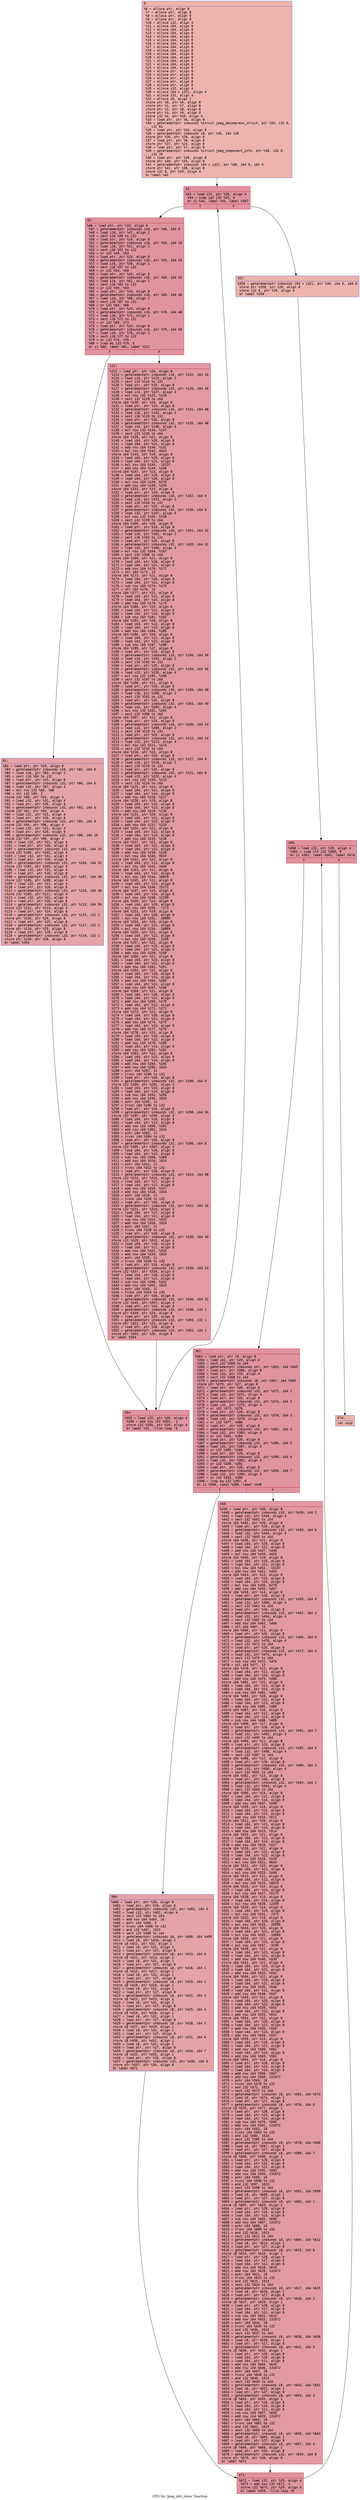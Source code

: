 digraph "CFG for 'jpeg_idct_islow' function" {
	label="CFG for 'jpeg_idct_islow' function";

	Node0x6000015b9e50 [shape=record,color="#3d50c3ff", style=filled, fillcolor="#d6524470" fontname="Courier",label="{5:\l|  %6 = alloca ptr, align 8\l  %7 = alloca ptr, align 8\l  %8 = alloca ptr, align 8\l  %9 = alloca ptr, align 8\l  %10 = alloca i32, align 4\l  %11 = alloca i64, align 8\l  %12 = alloca i64, align 8\l  %13 = alloca i64, align 8\l  %14 = alloca i64, align 8\l  %15 = alloca i64, align 8\l  %16 = alloca i64, align 8\l  %17 = alloca i64, align 8\l  %18 = alloca i64, align 8\l  %19 = alloca i64, align 8\l  %20 = alloca i64, align 8\l  %21 = alloca i64, align 8\l  %22 = alloca i64, align 8\l  %23 = alloca i64, align 8\l  %24 = alloca ptr, align 8\l  %25 = alloca ptr, align 8\l  %26 = alloca ptr, align 8\l  %27 = alloca ptr, align 8\l  %28 = alloca ptr, align 8\l  %29 = alloca i32, align 4\l  %30 = alloca [64 x i32], align 4\l  %31 = alloca i32, align 4\l  %32 = alloca i8, align 1\l  store ptr %0, ptr %6, align 8\l  store ptr %1, ptr %7, align 8\l  store ptr %2, ptr %8, align 8\l  store ptr %3, ptr %9, align 8\l  store i32 %4, ptr %10, align 4\l  %33 = load ptr, ptr %6, align 8\l  %34 = getelementptr inbounds %struct.jpeg_decompress_struct, ptr %33, i32 0,\l... i32 61\l  %35 = load ptr, ptr %34, align 8\l  %36 = getelementptr inbounds i8, ptr %35, i64 128\l  store ptr %36, ptr %28, align 8\l  %37 = load ptr, ptr %8, align 8\l  store ptr %37, ptr %24, align 8\l  %38 = load ptr, ptr %7, align 8\l  %39 = getelementptr inbounds %struct.jpeg_component_info, ptr %38, i32 0,\l... i32 20\l  %40 = load ptr, ptr %39, align 8\l  store ptr %40, ptr %25, align 8\l  %41 = getelementptr inbounds [64 x i32], ptr %30, i64 0, i64 0\l  store ptr %41, ptr %26, align 8\l  store i32 8, ptr %29, align 4\l  br label %42\l}"];
	Node0x6000015b9e50 -> Node0x6000015b9ef0[tooltip="5 -> 42\nProbability 100.00%" ];
	Node0x6000015b9ef0 [shape=record,color="#b70d28ff", style=filled, fillcolor="#b70d2870" fontname="Courier",label="{42:\l|  %43 = load i32, ptr %29, align 4\l  %44 = icmp sgt i32 %43, 0\l  br i1 %44, label %45, label %357\l|{<s0>T|<s1>F}}"];
	Node0x6000015b9ef0:s0 -> Node0x6000015b9f40[tooltip="42 -> 45\nProbability 96.88%" ];
	Node0x6000015b9ef0:s1 -> Node0x6000015ba080[tooltip="42 -> 357\nProbability 3.12%" ];
	Node0x6000015b9f40 [shape=record,color="#b70d28ff", style=filled, fillcolor="#b70d2870" fontname="Courier",label="{45:\l|  %46 = load ptr, ptr %24, align 8\l  %47 = getelementptr inbounds i16, ptr %46, i64 8\l  %48 = load i16, ptr %47, align 2\l  %49 = sext i16 %48 to i32\l  %50 = load ptr, ptr %24, align 8\l  %51 = getelementptr inbounds i16, ptr %50, i64 16\l  %52 = load i16, ptr %51, align 2\l  %53 = sext i16 %52 to i32\l  %54 = or i32 %49, %53\l  %55 = load ptr, ptr %24, align 8\l  %56 = getelementptr inbounds i16, ptr %55, i64 24\l  %57 = load i16, ptr %56, align 2\l  %58 = sext i16 %57 to i32\l  %59 = or i32 %54, %58\l  %60 = load ptr, ptr %24, align 8\l  %61 = getelementptr inbounds i16, ptr %60, i64 32\l  %62 = load i16, ptr %61, align 2\l  %63 = sext i16 %62 to i32\l  %64 = or i32 %59, %63\l  %65 = load ptr, ptr %24, align 8\l  %66 = getelementptr inbounds i16, ptr %65, i64 40\l  %67 = load i16, ptr %66, align 2\l  %68 = sext i16 %67 to i32\l  %69 = or i32 %64, %68\l  %70 = load ptr, ptr %24, align 8\l  %71 = getelementptr inbounds i16, ptr %70, i64 48\l  %72 = load i16, ptr %71, align 2\l  %73 = sext i16 %72 to i32\l  %74 = or i32 %69, %73\l  %75 = load ptr, ptr %24, align 8\l  %76 = getelementptr inbounds i16, ptr %75, i64 56\l  %77 = load i16, ptr %76, align 2\l  %78 = sext i16 %77 to i32\l  %79 = or i32 %74, %78\l  %80 = icmp eq i32 %79, 0\l  br i1 %80, label %81, label %121\l|{<s0>T|<s1>F}}"];
	Node0x6000015b9f40:s0 -> Node0x6000015b9f90[tooltip="45 -> 81\nProbability 37.50%" ];
	Node0x6000015b9f40:s1 -> Node0x6000015b9fe0[tooltip="45 -> 121\nProbability 62.50%" ];
	Node0x6000015b9f90 [shape=record,color="#3d50c3ff", style=filled, fillcolor="#c32e3170" fontname="Courier",label="{81:\l|  %82 = load ptr, ptr %24, align 8\l  %83 = getelementptr inbounds i16, ptr %82, i64 0\l  %84 = load i16, ptr %83, align 2\l  %85 = sext i16 %84 to i32\l  %86 = load ptr, ptr %25, align 8\l  %87 = getelementptr inbounds i32, ptr %86, i64 0\l  %88 = load i32, ptr %87, align 4\l  %89 = mul nsw i32 %85, %88\l  %90 = shl i32 %89, 2\l  store i32 %90, ptr %31, align 4\l  %91 = load i32, ptr %31, align 4\l  %92 = load ptr, ptr %26, align 8\l  %93 = getelementptr inbounds i32, ptr %92, i64 0\l  store i32 %91, ptr %93, align 4\l  %94 = load i32, ptr %31, align 4\l  %95 = load ptr, ptr %26, align 8\l  %96 = getelementptr inbounds i32, ptr %95, i64 8\l  store i32 %94, ptr %96, align 4\l  %97 = load i32, ptr %31, align 4\l  %98 = load ptr, ptr %26, align 8\l  %99 = getelementptr inbounds i32, ptr %98, i64 16\l  store i32 %97, ptr %99, align 4\l  %100 = load i32, ptr %31, align 4\l  %101 = load ptr, ptr %26, align 8\l  %102 = getelementptr inbounds i32, ptr %101, i64 24\l  store i32 %100, ptr %102, align 4\l  %103 = load i32, ptr %31, align 4\l  %104 = load ptr, ptr %26, align 8\l  %105 = getelementptr inbounds i32, ptr %104, i64 32\l  store i32 %103, ptr %105, align 4\l  %106 = load i32, ptr %31, align 4\l  %107 = load ptr, ptr %26, align 8\l  %108 = getelementptr inbounds i32, ptr %107, i64 40\l  store i32 %106, ptr %108, align 4\l  %109 = load i32, ptr %31, align 4\l  %110 = load ptr, ptr %26, align 8\l  %111 = getelementptr inbounds i32, ptr %110, i64 48\l  store i32 %109, ptr %111, align 4\l  %112 = load i32, ptr %31, align 4\l  %113 = load ptr, ptr %26, align 8\l  %114 = getelementptr inbounds i32, ptr %113, i64 56\l  store i32 %112, ptr %114, align 4\l  %115 = load ptr, ptr %24, align 8\l  %116 = getelementptr inbounds i16, ptr %115, i32 1\l  store ptr %116, ptr %24, align 8\l  %117 = load ptr, ptr %25, align 8\l  %118 = getelementptr inbounds i32, ptr %117, i32 1\l  store ptr %118, ptr %25, align 8\l  %119 = load ptr, ptr %26, align 8\l  %120 = getelementptr inbounds i32, ptr %119, i32 1\l  store ptr %120, ptr %26, align 8\l  br label %354\l}"];
	Node0x6000015b9f90 -> Node0x6000015ba030[tooltip="81 -> 354\nProbability 100.00%" ];
	Node0x6000015b9fe0 [shape=record,color="#b70d28ff", style=filled, fillcolor="#bb1b2c70" fontname="Courier",label="{121:\l|  %122 = load ptr, ptr %24, align 8\l  %123 = getelementptr inbounds i16, ptr %122, i64 16\l  %124 = load i16, ptr %123, align 2\l  %125 = sext i16 %124 to i32\l  %126 = load ptr, ptr %25, align 8\l  %127 = getelementptr inbounds i32, ptr %126, i64 16\l  %128 = load i32, ptr %127, align 4\l  %129 = mul nsw i32 %125, %128\l  %130 = sext i32 %129 to i64\l  store i64 %130, ptr %20, align 8\l  %131 = load ptr, ptr %24, align 8\l  %132 = getelementptr inbounds i16, ptr %131, i64 48\l  %133 = load i16, ptr %132, align 2\l  %134 = sext i16 %133 to i32\l  %135 = load ptr, ptr %25, align 8\l  %136 = getelementptr inbounds i32, ptr %135, i64 48\l  %137 = load i32, ptr %136, align 4\l  %138 = mul nsw i32 %134, %137\l  %139 = sext i32 %138 to i64\l  store i64 %139, ptr %21, align 8\l  %140 = load i64, ptr %20, align 8\l  %141 = load i64, ptr %21, align 8\l  %142 = add nsw i64 %140, %141\l  %143 = mul nsw i64 %142, 4433\l  store i64 %143, ptr %19, align 8\l  %144 = load i64, ptr %19, align 8\l  %145 = load i64, ptr %21, align 8\l  %146 = mul nsw i64 %145, -15137\l  %147 = add nsw i64 %144, %146\l  store i64 %147, ptr %13, align 8\l  %148 = load i64, ptr %19, align 8\l  %149 = load i64, ptr %20, align 8\l  %150 = mul nsw i64 %149, 6270\l  %151 = add nsw i64 %148, %150\l  store i64 %151, ptr %14, align 8\l  %152 = load ptr, ptr %24, align 8\l  %153 = getelementptr inbounds i16, ptr %152, i64 0\l  %154 = load i16, ptr %153, align 2\l  %155 = sext i16 %154 to i32\l  %156 = load ptr, ptr %25, align 8\l  %157 = getelementptr inbounds i32, ptr %156, i64 0\l  %158 = load i32, ptr %157, align 4\l  %159 = mul nsw i32 %155, %158\l  %160 = sext i32 %159 to i64\l  store i64 %160, ptr %20, align 8\l  %161 = load ptr, ptr %24, align 8\l  %162 = getelementptr inbounds i16, ptr %161, i64 32\l  %163 = load i16, ptr %162, align 2\l  %164 = sext i16 %163 to i32\l  %165 = load ptr, ptr %25, align 8\l  %166 = getelementptr inbounds i32, ptr %165, i64 32\l  %167 = load i32, ptr %166, align 4\l  %168 = mul nsw i32 %164, %167\l  %169 = sext i32 %168 to i64\l  store i64 %169, ptr %21, align 8\l  %170 = load i64, ptr %20, align 8\l  %171 = load i64, ptr %21, align 8\l  %172 = add nsw i64 %170, %171\l  %173 = shl i64 %172, 13\l  store i64 %173, ptr %11, align 8\l  %174 = load i64, ptr %20, align 8\l  %175 = load i64, ptr %21, align 8\l  %176 = sub nsw i64 %174, %175\l  %177 = shl i64 %176, 13\l  store i64 %177, ptr %12, align 8\l  %178 = load i64, ptr %11, align 8\l  %179 = load i64, ptr %14, align 8\l  %180 = add nsw i64 %178, %179\l  store i64 %180, ptr %15, align 8\l  %181 = load i64, ptr %11, align 8\l  %182 = load i64, ptr %14, align 8\l  %183 = sub nsw i64 %181, %182\l  store i64 %183, ptr %18, align 8\l  %184 = load i64, ptr %12, align 8\l  %185 = load i64, ptr %13, align 8\l  %186 = add nsw i64 %184, %185\l  store i64 %186, ptr %16, align 8\l  %187 = load i64, ptr %12, align 8\l  %188 = load i64, ptr %13, align 8\l  %189 = sub nsw i64 %187, %188\l  store i64 %189, ptr %17, align 8\l  %190 = load ptr, ptr %24, align 8\l  %191 = getelementptr inbounds i16, ptr %190, i64 56\l  %192 = load i16, ptr %191, align 2\l  %193 = sext i16 %192 to i32\l  %194 = load ptr, ptr %25, align 8\l  %195 = getelementptr inbounds i32, ptr %194, i64 56\l  %196 = load i32, ptr %195, align 4\l  %197 = mul nsw i32 %193, %196\l  %198 = sext i32 %197 to i64\l  store i64 %198, ptr %11, align 8\l  %199 = load ptr, ptr %24, align 8\l  %200 = getelementptr inbounds i16, ptr %199, i64 40\l  %201 = load i16, ptr %200, align 2\l  %202 = sext i16 %201 to i32\l  %203 = load ptr, ptr %25, align 8\l  %204 = getelementptr inbounds i32, ptr %203, i64 40\l  %205 = load i32, ptr %204, align 4\l  %206 = mul nsw i32 %202, %205\l  %207 = sext i32 %206 to i64\l  store i64 %207, ptr %12, align 8\l  %208 = load ptr, ptr %24, align 8\l  %209 = getelementptr inbounds i16, ptr %208, i64 24\l  %210 = load i16, ptr %209, align 2\l  %211 = sext i16 %210 to i32\l  %212 = load ptr, ptr %25, align 8\l  %213 = getelementptr inbounds i32, ptr %212, i64 24\l  %214 = load i32, ptr %213, align 4\l  %215 = mul nsw i32 %211, %214\l  %216 = sext i32 %215 to i64\l  store i64 %216, ptr %13, align 8\l  %217 = load ptr, ptr %24, align 8\l  %218 = getelementptr inbounds i16, ptr %217, i64 8\l  %219 = load i16, ptr %218, align 2\l  %220 = sext i16 %219 to i32\l  %221 = load ptr, ptr %25, align 8\l  %222 = getelementptr inbounds i32, ptr %221, i64 8\l  %223 = load i32, ptr %222, align 4\l  %224 = mul nsw i32 %220, %223\l  %225 = sext i32 %224 to i64\l  store i64 %225, ptr %14, align 8\l  %226 = load i64, ptr %11, align 8\l  %227 = load i64, ptr %14, align 8\l  %228 = add nsw i64 %226, %227\l  store i64 %228, ptr %19, align 8\l  %229 = load i64, ptr %12, align 8\l  %230 = load i64, ptr %13, align 8\l  %231 = add nsw i64 %229, %230\l  store i64 %231, ptr %20, align 8\l  %232 = load i64, ptr %11, align 8\l  %233 = load i64, ptr %13, align 8\l  %234 = add nsw i64 %232, %233\l  store i64 %234, ptr %21, align 8\l  %235 = load i64, ptr %12, align 8\l  %236 = load i64, ptr %14, align 8\l  %237 = add nsw i64 %235, %236\l  store i64 %237, ptr %22, align 8\l  %238 = load i64, ptr %21, align 8\l  %239 = load i64, ptr %22, align 8\l  %240 = add nsw i64 %238, %239\l  %241 = mul nsw i64 %240, 9633\l  store i64 %241, ptr %23, align 8\l  %242 = load i64, ptr %11, align 8\l  %243 = mul nsw i64 %242, 2446\l  store i64 %243, ptr %11, align 8\l  %244 = load i64, ptr %12, align 8\l  %245 = mul nsw i64 %244, 16819\l  store i64 %245, ptr %12, align 8\l  %246 = load i64, ptr %13, align 8\l  %247 = mul nsw i64 %246, 25172\l  store i64 %247, ptr %13, align 8\l  %248 = load i64, ptr %14, align 8\l  %249 = mul nsw i64 %248, 12299\l  store i64 %249, ptr %14, align 8\l  %250 = load i64, ptr %19, align 8\l  %251 = mul nsw i64 %250, -7373\l  store i64 %251, ptr %19, align 8\l  %252 = load i64, ptr %20, align 8\l  %253 = mul nsw i64 %252, -20995\l  store i64 %253, ptr %20, align 8\l  %254 = load i64, ptr %21, align 8\l  %255 = mul nsw i64 %254, -16069\l  store i64 %255, ptr %21, align 8\l  %256 = load i64, ptr %22, align 8\l  %257 = mul nsw i64 %256, -3196\l  store i64 %257, ptr %22, align 8\l  %258 = load i64, ptr %23, align 8\l  %259 = load i64, ptr %21, align 8\l  %260 = add nsw i64 %259, %258\l  store i64 %260, ptr %21, align 8\l  %261 = load i64, ptr %23, align 8\l  %262 = load i64, ptr %22, align 8\l  %263 = add nsw i64 %262, %261\l  store i64 %263, ptr %22, align 8\l  %264 = load i64, ptr %19, align 8\l  %265 = load i64, ptr %21, align 8\l  %266 = add nsw i64 %264, %265\l  %267 = load i64, ptr %11, align 8\l  %268 = add nsw i64 %267, %266\l  store i64 %268, ptr %11, align 8\l  %269 = load i64, ptr %20, align 8\l  %270 = load i64, ptr %22, align 8\l  %271 = add nsw i64 %269, %270\l  %272 = load i64, ptr %12, align 8\l  %273 = add nsw i64 %272, %271\l  store i64 %273, ptr %12, align 8\l  %274 = load i64, ptr %20, align 8\l  %275 = load i64, ptr %21, align 8\l  %276 = add nsw i64 %274, %275\l  %277 = load i64, ptr %13, align 8\l  %278 = add nsw i64 %277, %276\l  store i64 %278, ptr %13, align 8\l  %279 = load i64, ptr %19, align 8\l  %280 = load i64, ptr %22, align 8\l  %281 = add nsw i64 %279, %280\l  %282 = load i64, ptr %14, align 8\l  %283 = add nsw i64 %282, %281\l  store i64 %283, ptr %14, align 8\l  %284 = load i64, ptr %15, align 8\l  %285 = load i64, ptr %14, align 8\l  %286 = add nsw i64 %284, %285\l  %287 = add nsw i64 %286, 1024\l  %288 = ashr i64 %287, 11\l  %289 = trunc i64 %288 to i32\l  %290 = load ptr, ptr %26, align 8\l  %291 = getelementptr inbounds i32, ptr %290, i64 0\l  store i32 %289, ptr %291, align 4\l  %292 = load i64, ptr %15, align 8\l  %293 = load i64, ptr %14, align 8\l  %294 = sub nsw i64 %292, %293\l  %295 = add nsw i64 %294, 1024\l  %296 = ashr i64 %295, 11\l  %297 = trunc i64 %296 to i32\l  %298 = load ptr, ptr %26, align 8\l  %299 = getelementptr inbounds i32, ptr %298, i64 56\l  store i32 %297, ptr %299, align 4\l  %300 = load i64, ptr %16, align 8\l  %301 = load i64, ptr %13, align 8\l  %302 = add nsw i64 %300, %301\l  %303 = add nsw i64 %302, 1024\l  %304 = ashr i64 %303, 11\l  %305 = trunc i64 %304 to i32\l  %306 = load ptr, ptr %26, align 8\l  %307 = getelementptr inbounds i32, ptr %306, i64 8\l  store i32 %305, ptr %307, align 4\l  %308 = load i64, ptr %16, align 8\l  %309 = load i64, ptr %13, align 8\l  %310 = sub nsw i64 %308, %309\l  %311 = add nsw i64 %310, 1024\l  %312 = ashr i64 %311, 11\l  %313 = trunc i64 %312 to i32\l  %314 = load ptr, ptr %26, align 8\l  %315 = getelementptr inbounds i32, ptr %314, i64 48\l  store i32 %313, ptr %315, align 4\l  %316 = load i64, ptr %17, align 8\l  %317 = load i64, ptr %12, align 8\l  %318 = add nsw i64 %316, %317\l  %319 = add nsw i64 %318, 1024\l  %320 = ashr i64 %319, 11\l  %321 = trunc i64 %320 to i32\l  %322 = load ptr, ptr %26, align 8\l  %323 = getelementptr inbounds i32, ptr %322, i64 16\l  store i32 %321, ptr %323, align 4\l  %324 = load i64, ptr %17, align 8\l  %325 = load i64, ptr %12, align 8\l  %326 = sub nsw i64 %324, %325\l  %327 = add nsw i64 %326, 1024\l  %328 = ashr i64 %327, 11\l  %329 = trunc i64 %328 to i32\l  %330 = load ptr, ptr %26, align 8\l  %331 = getelementptr inbounds i32, ptr %330, i64 40\l  store i32 %329, ptr %331, align 4\l  %332 = load i64, ptr %18, align 8\l  %333 = load i64, ptr %11, align 8\l  %334 = add nsw i64 %332, %333\l  %335 = add nsw i64 %334, 1024\l  %336 = ashr i64 %335, 11\l  %337 = trunc i64 %336 to i32\l  %338 = load ptr, ptr %26, align 8\l  %339 = getelementptr inbounds i32, ptr %338, i64 24\l  store i32 %337, ptr %339, align 4\l  %340 = load i64, ptr %18, align 8\l  %341 = load i64, ptr %11, align 8\l  %342 = sub nsw i64 %340, %341\l  %343 = add nsw i64 %342, 1024\l  %344 = ashr i64 %343, 11\l  %345 = trunc i64 %344 to i32\l  %346 = load ptr, ptr %26, align 8\l  %347 = getelementptr inbounds i32, ptr %346, i64 32\l  store i32 %345, ptr %347, align 4\l  %348 = load ptr, ptr %24, align 8\l  %349 = getelementptr inbounds i16, ptr %348, i32 1\l  store ptr %349, ptr %24, align 8\l  %350 = load ptr, ptr %25, align 8\l  %351 = getelementptr inbounds i32, ptr %350, i32 1\l  store ptr %351, ptr %25, align 8\l  %352 = load ptr, ptr %26, align 8\l  %353 = getelementptr inbounds i32, ptr %352, i32 1\l  store ptr %353, ptr %26, align 8\l  br label %354\l}"];
	Node0x6000015b9fe0 -> Node0x6000015ba030[tooltip="121 -> 354\nProbability 100.00%" ];
	Node0x6000015ba030 [shape=record,color="#b70d28ff", style=filled, fillcolor="#b70d2870" fontname="Courier",label="{354:\l|  %355 = load i32, ptr %29, align 4\l  %356 = add nsw i32 %355, -1\l  store i32 %356, ptr %29, align 4\l  br label %42, !llvm.loop !6\l}"];
	Node0x6000015ba030 -> Node0x6000015b9ef0[tooltip="354 -> 42\nProbability 100.00%" ];
	Node0x6000015ba080 [shape=record,color="#3d50c3ff", style=filled, fillcolor="#d6524470" fontname="Courier",label="{357:\l|  %358 = getelementptr inbounds [64 x i32], ptr %30, i64 0, i64 0\l  store ptr %358, ptr %26, align 8\l  store i32 0, ptr %29, align 4\l  br label %359\l}"];
	Node0x6000015ba080 -> Node0x6000015ba0d0[tooltip="357 -> 359\nProbability 100.00%" ];
	Node0x6000015ba0d0 [shape=record,color="#b70d28ff", style=filled, fillcolor="#b70d2870" fontname="Courier",label="{359:\l|  %360 = load i32, ptr %29, align 4\l  %361 = icmp slt i32 %360, 8\l  br i1 %361, label %362, label %674\l|{<s0>T|<s1>F}}"];
	Node0x6000015ba0d0:s0 -> Node0x6000015ba120[tooltip="359 -> 362\nProbability 96.88%" ];
	Node0x6000015ba0d0:s1 -> Node0x6000015ba260[tooltip="359 -> 674\nProbability 3.12%" ];
	Node0x6000015ba120 [shape=record,color="#b70d28ff", style=filled, fillcolor="#b70d2870" fontname="Courier",label="{362:\l|  %363 = load ptr, ptr %9, align 8\l  %364 = load i32, ptr %29, align 4\l  %365 = sext i32 %364 to i64\l  %366 = getelementptr inbounds ptr, ptr %363, i64 %365\l  %367 = load ptr, ptr %366, align 8\l  %368 = load i32, ptr %10, align 4\l  %369 = zext i32 %368 to i64\l  %370 = getelementptr inbounds i8, ptr %367, i64 %369\l  store ptr %370, ptr %27, align 8\l  %371 = load ptr, ptr %26, align 8\l  %372 = getelementptr inbounds i32, ptr %371, i64 1\l  %373 = load i32, ptr %372, align 4\l  %374 = load ptr, ptr %26, align 8\l  %375 = getelementptr inbounds i32, ptr %374, i64 2\l  %376 = load i32, ptr %375, align 4\l  %377 = or i32 %373, %376\l  %378 = load ptr, ptr %26, align 8\l  %379 = getelementptr inbounds i32, ptr %378, i64 3\l  %380 = load i32, ptr %379, align 4\l  %381 = or i32 %377, %380\l  %382 = load ptr, ptr %26, align 8\l  %383 = getelementptr inbounds i32, ptr %382, i64 4\l  %384 = load i32, ptr %383, align 4\l  %385 = or i32 %381, %384\l  %386 = load ptr, ptr %26, align 8\l  %387 = getelementptr inbounds i32, ptr %386, i64 5\l  %388 = load i32, ptr %387, align 4\l  %389 = or i32 %385, %388\l  %390 = load ptr, ptr %26, align 8\l  %391 = getelementptr inbounds i32, ptr %390, i64 6\l  %392 = load i32, ptr %391, align 4\l  %393 = or i32 %389, %392\l  %394 = load ptr, ptr %26, align 8\l  %395 = getelementptr inbounds i32, ptr %394, i64 7\l  %396 = load i32, ptr %395, align 4\l  %397 = or i32 %393, %396\l  %398 = icmp eq i32 %397, 0\l  br i1 %398, label %399, label %438\l|{<s0>T|<s1>F}}"];
	Node0x6000015ba120:s0 -> Node0x6000015ba170[tooltip="362 -> 399\nProbability 37.50%" ];
	Node0x6000015ba120:s1 -> Node0x6000015ba1c0[tooltip="362 -> 438\nProbability 62.50%" ];
	Node0x6000015ba170 [shape=record,color="#3d50c3ff", style=filled, fillcolor="#c32e3170" fontname="Courier",label="{399:\l|  %400 = load ptr, ptr %28, align 8\l  %401 = load ptr, ptr %26, align 8\l  %402 = getelementptr inbounds i32, ptr %401, i64 0\l  %403 = load i32, ptr %402, align 4\l  %404 = sext i32 %403 to i64\l  %405 = add nsw i64 %404, 16\l  %406 = ashr i64 %405, 5\l  %407 = trunc i64 %406 to i32\l  %408 = and i32 %407, 1023\l  %409 = sext i32 %408 to i64\l  %410 = getelementptr inbounds i8, ptr %400, i64 %409\l  %411 = load i8, ptr %410, align 1\l  store i8 %411, ptr %32, align 1\l  %412 = load i8, ptr %32, align 1\l  %413 = load ptr, ptr %27, align 8\l  %414 = getelementptr inbounds i8, ptr %413, i64 0\l  store i8 %412, ptr %414, align 1\l  %415 = load i8, ptr %32, align 1\l  %416 = load ptr, ptr %27, align 8\l  %417 = getelementptr inbounds i8, ptr %416, i64 1\l  store i8 %415, ptr %417, align 1\l  %418 = load i8, ptr %32, align 1\l  %419 = load ptr, ptr %27, align 8\l  %420 = getelementptr inbounds i8, ptr %419, i64 2\l  store i8 %418, ptr %420, align 1\l  %421 = load i8, ptr %32, align 1\l  %422 = load ptr, ptr %27, align 8\l  %423 = getelementptr inbounds i8, ptr %422, i64 3\l  store i8 %421, ptr %423, align 1\l  %424 = load i8, ptr %32, align 1\l  %425 = load ptr, ptr %27, align 8\l  %426 = getelementptr inbounds i8, ptr %425, i64 4\l  store i8 %424, ptr %426, align 1\l  %427 = load i8, ptr %32, align 1\l  %428 = load ptr, ptr %27, align 8\l  %429 = getelementptr inbounds i8, ptr %428, i64 5\l  store i8 %427, ptr %429, align 1\l  %430 = load i8, ptr %32, align 1\l  %431 = load ptr, ptr %27, align 8\l  %432 = getelementptr inbounds i8, ptr %431, i64 6\l  store i8 %430, ptr %432, align 1\l  %433 = load i8, ptr %32, align 1\l  %434 = load ptr, ptr %27, align 8\l  %435 = getelementptr inbounds i8, ptr %434, i64 7\l  store i8 %433, ptr %435, align 1\l  %436 = load ptr, ptr %26, align 8\l  %437 = getelementptr inbounds i32, ptr %436, i64 8\l  store ptr %437, ptr %26, align 8\l  br label %671\l}"];
	Node0x6000015ba170 -> Node0x6000015ba210[tooltip="399 -> 671\nProbability 100.00%" ];
	Node0x6000015ba1c0 [shape=record,color="#b70d28ff", style=filled, fillcolor="#bb1b2c70" fontname="Courier",label="{438:\l|  %439 = load ptr, ptr %26, align 8\l  %440 = getelementptr inbounds i32, ptr %439, i64 2\l  %441 = load i32, ptr %440, align 4\l  %442 = sext i32 %441 to i64\l  store i64 %442, ptr %20, align 8\l  %443 = load ptr, ptr %26, align 8\l  %444 = getelementptr inbounds i32, ptr %443, i64 6\l  %445 = load i32, ptr %444, align 4\l  %446 = sext i32 %445 to i64\l  store i64 %446, ptr %21, align 8\l  %447 = load i64, ptr %20, align 8\l  %448 = load i64, ptr %21, align 8\l  %449 = add nsw i64 %447, %448\l  %450 = mul nsw i64 %449, 4433\l  store i64 %450, ptr %19, align 8\l  %451 = load i64, ptr %19, align 8\l  %452 = load i64, ptr %21, align 8\l  %453 = mul nsw i64 %452, -15137\l  %454 = add nsw i64 %451, %453\l  store i64 %454, ptr %13, align 8\l  %455 = load i64, ptr %19, align 8\l  %456 = load i64, ptr %20, align 8\l  %457 = mul nsw i64 %456, 6270\l  %458 = add nsw i64 %455, %457\l  store i64 %458, ptr %14, align 8\l  %459 = load ptr, ptr %26, align 8\l  %460 = getelementptr inbounds i32, ptr %459, i64 0\l  %461 = load i32, ptr %460, align 4\l  %462 = sext i32 %461 to i64\l  %463 = load ptr, ptr %26, align 8\l  %464 = getelementptr inbounds i32, ptr %463, i64 4\l  %465 = load i32, ptr %464, align 4\l  %466 = sext i32 %465 to i64\l  %467 = add nsw i64 %462, %466\l  %468 = shl i64 %467, 13\l  store i64 %468, ptr %11, align 8\l  %469 = load ptr, ptr %26, align 8\l  %470 = getelementptr inbounds i32, ptr %469, i64 0\l  %471 = load i32, ptr %470, align 4\l  %472 = sext i32 %471 to i64\l  %473 = load ptr, ptr %26, align 8\l  %474 = getelementptr inbounds i32, ptr %473, i64 4\l  %475 = load i32, ptr %474, align 4\l  %476 = sext i32 %475 to i64\l  %477 = sub nsw i64 %472, %476\l  %478 = shl i64 %477, 13\l  store i64 %478, ptr %12, align 8\l  %479 = load i64, ptr %11, align 8\l  %480 = load i64, ptr %14, align 8\l  %481 = add nsw i64 %479, %480\l  store i64 %481, ptr %15, align 8\l  %482 = load i64, ptr %11, align 8\l  %483 = load i64, ptr %14, align 8\l  %484 = sub nsw i64 %482, %483\l  store i64 %484, ptr %18, align 8\l  %485 = load i64, ptr %12, align 8\l  %486 = load i64, ptr %13, align 8\l  %487 = add nsw i64 %485, %486\l  store i64 %487, ptr %16, align 8\l  %488 = load i64, ptr %12, align 8\l  %489 = load i64, ptr %13, align 8\l  %490 = sub nsw i64 %488, %489\l  store i64 %490, ptr %17, align 8\l  %491 = load ptr, ptr %26, align 8\l  %492 = getelementptr inbounds i32, ptr %491, i64 7\l  %493 = load i32, ptr %492, align 4\l  %494 = sext i32 %493 to i64\l  store i64 %494, ptr %11, align 8\l  %495 = load ptr, ptr %26, align 8\l  %496 = getelementptr inbounds i32, ptr %495, i64 5\l  %497 = load i32, ptr %496, align 4\l  %498 = sext i32 %497 to i64\l  store i64 %498, ptr %12, align 8\l  %499 = load ptr, ptr %26, align 8\l  %500 = getelementptr inbounds i32, ptr %499, i64 3\l  %501 = load i32, ptr %500, align 4\l  %502 = sext i32 %501 to i64\l  store i64 %502, ptr %13, align 8\l  %503 = load ptr, ptr %26, align 8\l  %504 = getelementptr inbounds i32, ptr %503, i64 1\l  %505 = load i32, ptr %504, align 4\l  %506 = sext i32 %505 to i64\l  store i64 %506, ptr %14, align 8\l  %507 = load i64, ptr %11, align 8\l  %508 = load i64, ptr %14, align 8\l  %509 = add nsw i64 %507, %508\l  store i64 %509, ptr %19, align 8\l  %510 = load i64, ptr %12, align 8\l  %511 = load i64, ptr %13, align 8\l  %512 = add nsw i64 %510, %511\l  store i64 %512, ptr %20, align 8\l  %513 = load i64, ptr %11, align 8\l  %514 = load i64, ptr %13, align 8\l  %515 = add nsw i64 %513, %514\l  store i64 %515, ptr %21, align 8\l  %516 = load i64, ptr %12, align 8\l  %517 = load i64, ptr %14, align 8\l  %518 = add nsw i64 %516, %517\l  store i64 %518, ptr %22, align 8\l  %519 = load i64, ptr %21, align 8\l  %520 = load i64, ptr %22, align 8\l  %521 = add nsw i64 %519, %520\l  %522 = mul nsw i64 %521, 9633\l  store i64 %522, ptr %23, align 8\l  %523 = load i64, ptr %11, align 8\l  %524 = mul nsw i64 %523, 2446\l  store i64 %524, ptr %11, align 8\l  %525 = load i64, ptr %12, align 8\l  %526 = mul nsw i64 %525, 16819\l  store i64 %526, ptr %12, align 8\l  %527 = load i64, ptr %13, align 8\l  %528 = mul nsw i64 %527, 25172\l  store i64 %528, ptr %13, align 8\l  %529 = load i64, ptr %14, align 8\l  %530 = mul nsw i64 %529, 12299\l  store i64 %530, ptr %14, align 8\l  %531 = load i64, ptr %19, align 8\l  %532 = mul nsw i64 %531, -7373\l  store i64 %532, ptr %19, align 8\l  %533 = load i64, ptr %20, align 8\l  %534 = mul nsw i64 %533, -20995\l  store i64 %534, ptr %20, align 8\l  %535 = load i64, ptr %21, align 8\l  %536 = mul nsw i64 %535, -16069\l  store i64 %536, ptr %21, align 8\l  %537 = load i64, ptr %22, align 8\l  %538 = mul nsw i64 %537, -3196\l  store i64 %538, ptr %22, align 8\l  %539 = load i64, ptr %23, align 8\l  %540 = load i64, ptr %21, align 8\l  %541 = add nsw i64 %540, %539\l  store i64 %541, ptr %21, align 8\l  %542 = load i64, ptr %23, align 8\l  %543 = load i64, ptr %22, align 8\l  %544 = add nsw i64 %543, %542\l  store i64 %544, ptr %22, align 8\l  %545 = load i64, ptr %19, align 8\l  %546 = load i64, ptr %21, align 8\l  %547 = add nsw i64 %545, %546\l  %548 = load i64, ptr %11, align 8\l  %549 = add nsw i64 %548, %547\l  store i64 %549, ptr %11, align 8\l  %550 = load i64, ptr %20, align 8\l  %551 = load i64, ptr %22, align 8\l  %552 = add nsw i64 %550, %551\l  %553 = load i64, ptr %12, align 8\l  %554 = add nsw i64 %553, %552\l  store i64 %554, ptr %12, align 8\l  %555 = load i64, ptr %20, align 8\l  %556 = load i64, ptr %21, align 8\l  %557 = add nsw i64 %555, %556\l  %558 = load i64, ptr %13, align 8\l  %559 = add nsw i64 %558, %557\l  store i64 %559, ptr %13, align 8\l  %560 = load i64, ptr %19, align 8\l  %561 = load i64, ptr %22, align 8\l  %562 = add nsw i64 %560, %561\l  %563 = load i64, ptr %14, align 8\l  %564 = add nsw i64 %563, %562\l  store i64 %564, ptr %14, align 8\l  %565 = load ptr, ptr %28, align 8\l  %566 = load i64, ptr %15, align 8\l  %567 = load i64, ptr %14, align 8\l  %568 = add nsw i64 %566, %567\l  %569 = add nsw i64 %568, 131072\l  %570 = ashr i64 %569, 18\l  %571 = trunc i64 %570 to i32\l  %572 = and i32 %571, 1023\l  %573 = sext i32 %572 to i64\l  %574 = getelementptr inbounds i8, ptr %565, i64 %573\l  %575 = load i8, ptr %574, align 1\l  %576 = load ptr, ptr %27, align 8\l  %577 = getelementptr inbounds i8, ptr %576, i64 0\l  store i8 %575, ptr %577, align 1\l  %578 = load ptr, ptr %28, align 8\l  %579 = load i64, ptr %15, align 8\l  %580 = load i64, ptr %14, align 8\l  %581 = sub nsw i64 %579, %580\l  %582 = add nsw i64 %581, 131072\l  %583 = ashr i64 %582, 18\l  %584 = trunc i64 %583 to i32\l  %585 = and i32 %584, 1023\l  %586 = sext i32 %585 to i64\l  %587 = getelementptr inbounds i8, ptr %578, i64 %586\l  %588 = load i8, ptr %587, align 1\l  %589 = load ptr, ptr %27, align 8\l  %590 = getelementptr inbounds i8, ptr %589, i64 7\l  store i8 %588, ptr %590, align 1\l  %591 = load ptr, ptr %28, align 8\l  %592 = load i64, ptr %16, align 8\l  %593 = load i64, ptr %13, align 8\l  %594 = add nsw i64 %592, %593\l  %595 = add nsw i64 %594, 131072\l  %596 = ashr i64 %595, 18\l  %597 = trunc i64 %596 to i32\l  %598 = and i32 %597, 1023\l  %599 = sext i32 %598 to i64\l  %600 = getelementptr inbounds i8, ptr %591, i64 %599\l  %601 = load i8, ptr %600, align 1\l  %602 = load ptr, ptr %27, align 8\l  %603 = getelementptr inbounds i8, ptr %602, i64 1\l  store i8 %601, ptr %603, align 1\l  %604 = load ptr, ptr %28, align 8\l  %605 = load i64, ptr %16, align 8\l  %606 = load i64, ptr %13, align 8\l  %607 = sub nsw i64 %605, %606\l  %608 = add nsw i64 %607, 131072\l  %609 = ashr i64 %608, 18\l  %610 = trunc i64 %609 to i32\l  %611 = and i32 %610, 1023\l  %612 = sext i32 %611 to i64\l  %613 = getelementptr inbounds i8, ptr %604, i64 %612\l  %614 = load i8, ptr %613, align 1\l  %615 = load ptr, ptr %27, align 8\l  %616 = getelementptr inbounds i8, ptr %615, i64 6\l  store i8 %614, ptr %616, align 1\l  %617 = load ptr, ptr %28, align 8\l  %618 = load i64, ptr %17, align 8\l  %619 = load i64, ptr %12, align 8\l  %620 = add nsw i64 %618, %619\l  %621 = add nsw i64 %620, 131072\l  %622 = ashr i64 %621, 18\l  %623 = trunc i64 %622 to i32\l  %624 = and i32 %623, 1023\l  %625 = sext i32 %624 to i64\l  %626 = getelementptr inbounds i8, ptr %617, i64 %625\l  %627 = load i8, ptr %626, align 1\l  %628 = load ptr, ptr %27, align 8\l  %629 = getelementptr inbounds i8, ptr %628, i64 2\l  store i8 %627, ptr %629, align 1\l  %630 = load ptr, ptr %28, align 8\l  %631 = load i64, ptr %17, align 8\l  %632 = load i64, ptr %12, align 8\l  %633 = sub nsw i64 %631, %632\l  %634 = add nsw i64 %633, 131072\l  %635 = ashr i64 %634, 18\l  %636 = trunc i64 %635 to i32\l  %637 = and i32 %636, 1023\l  %638 = sext i32 %637 to i64\l  %639 = getelementptr inbounds i8, ptr %630, i64 %638\l  %640 = load i8, ptr %639, align 1\l  %641 = load ptr, ptr %27, align 8\l  %642 = getelementptr inbounds i8, ptr %641, i64 5\l  store i8 %640, ptr %642, align 1\l  %643 = load ptr, ptr %28, align 8\l  %644 = load i64, ptr %18, align 8\l  %645 = load i64, ptr %11, align 8\l  %646 = add nsw i64 %644, %645\l  %647 = add nsw i64 %646, 131072\l  %648 = ashr i64 %647, 18\l  %649 = trunc i64 %648 to i32\l  %650 = and i32 %649, 1023\l  %651 = sext i32 %650 to i64\l  %652 = getelementptr inbounds i8, ptr %643, i64 %651\l  %653 = load i8, ptr %652, align 1\l  %654 = load ptr, ptr %27, align 8\l  %655 = getelementptr inbounds i8, ptr %654, i64 3\l  store i8 %653, ptr %655, align 1\l  %656 = load ptr, ptr %28, align 8\l  %657 = load i64, ptr %18, align 8\l  %658 = load i64, ptr %11, align 8\l  %659 = sub nsw i64 %657, %658\l  %660 = add nsw i64 %659, 131072\l  %661 = ashr i64 %660, 18\l  %662 = trunc i64 %661 to i32\l  %663 = and i32 %662, 1023\l  %664 = sext i32 %663 to i64\l  %665 = getelementptr inbounds i8, ptr %656, i64 %664\l  %666 = load i8, ptr %665, align 1\l  %667 = load ptr, ptr %27, align 8\l  %668 = getelementptr inbounds i8, ptr %667, i64 4\l  store i8 %666, ptr %668, align 1\l  %669 = load ptr, ptr %26, align 8\l  %670 = getelementptr inbounds i32, ptr %669, i64 8\l  store ptr %670, ptr %26, align 8\l  br label %671\l}"];
	Node0x6000015ba1c0 -> Node0x6000015ba210[tooltip="438 -> 671\nProbability 100.00%" ];
	Node0x6000015ba210 [shape=record,color="#b70d28ff", style=filled, fillcolor="#b70d2870" fontname="Courier",label="{671:\l|  %672 = load i32, ptr %29, align 4\l  %673 = add nsw i32 %672, 1\l  store i32 %673, ptr %29, align 4\l  br label %359, !llvm.loop !8\l}"];
	Node0x6000015ba210 -> Node0x6000015ba0d0[tooltip="671 -> 359\nProbability 100.00%" ];
	Node0x6000015ba260 [shape=record,color="#3d50c3ff", style=filled, fillcolor="#d6524470" fontname="Courier",label="{674:\l|  ret void\l}"];
}

